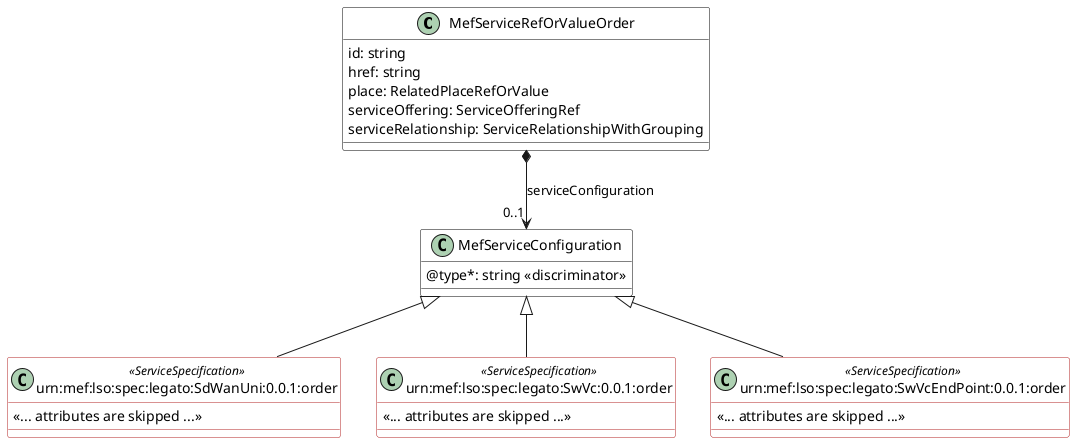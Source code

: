 @startuml
skinparam {
    ClassBackgroundColor White
    ClassBorderColor Black
    ClassBorderColor<<ServiceSpecification>> FireBrick
}

set namespaceSeparator none

class MefServiceRefOrValueOrder {

    id: string 
    href: string 
    place: RelatedPlaceRefOrValue
    serviceOffering: ServiceOfferingRef
    serviceRelationship: ServiceRelationshipWithGrouping
   
}

class MefServiceConfiguration {
    @type*: string <<discriminator>>
}

MefServiceRefOrValueOrder *-->"0..1" MefServiceConfiguration : serviceConfiguration



class urn:mef:lso:spec:legato:SdWanUni:0.0.1:order <<ServiceSpecification>> {

    <<... attributes are skipped ...>>
}
MefServiceConfiguration <|-- "urn:mef:lso:spec:legato:SdWanUni:0.0.1:order"

class urn:mef:lso:spec:legato:SwVc:0.0.1:order <<ServiceSpecification>> {

    <<... attributes are skipped ...>>
}
MefServiceConfiguration <|-- "urn:mef:lso:spec:legato:SwVc:0.0.1:order"

class urn:mef:lso:spec:legato:SwVcEndPoint:0.0.1:order <<ServiceSpecification>> {

    <<... attributes are skipped ...>>
}
MefServiceConfiguration <|-- "urn:mef:lso:spec:legato:SwVcEndPoint:0.0.1:order"

@enduml